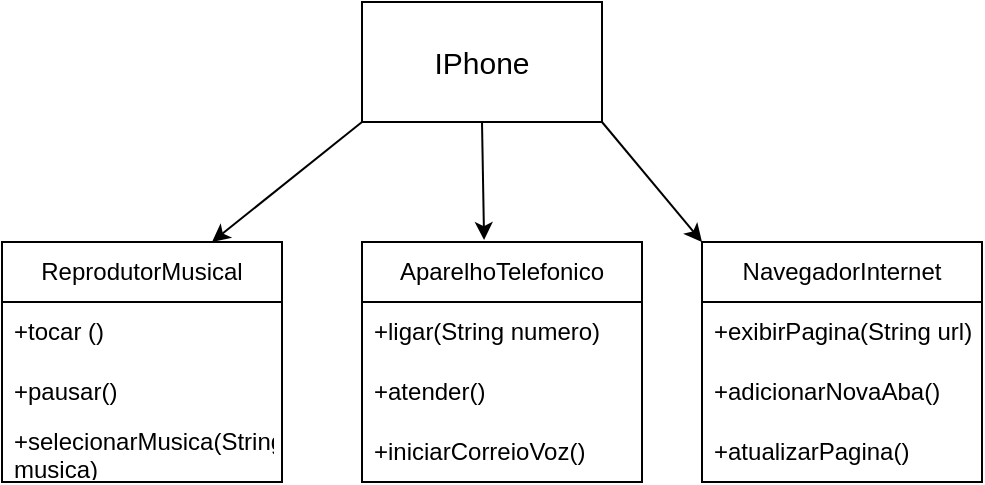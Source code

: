 <mxfile version="24.6.4" type="google">
  <diagram name="Página-1" id="3qUCZjx6SLiHWr88UrZ8">
    <mxGraphModel grid="1" page="1" gridSize="10" guides="1" tooltips="1" connect="1" arrows="1" fold="1" pageScale="1" pageWidth="827" pageHeight="1169" math="0" shadow="0">
      <root>
        <mxCell id="0" />
        <mxCell id="1" parent="0" />
        <mxCell id="HO_DkWF-VZZiRnF-auo7-1" value="&lt;font style=&quot;font-size: 15px;&quot;&gt;IPhone&lt;/font&gt;" style="rounded=0;whiteSpace=wrap;html=1;" vertex="1" parent="1">
          <mxGeometry x="210" y="30" width="120" height="60" as="geometry" />
        </mxCell>
        <mxCell id="HO_DkWF-VZZiRnF-auo7-3" value="ReprodutorMusical" style="swimlane;fontStyle=0;childLayout=stackLayout;horizontal=1;startSize=30;horizontalStack=0;resizeParent=1;resizeParentMax=0;resizeLast=0;collapsible=1;marginBottom=0;whiteSpace=wrap;html=1;" vertex="1" parent="1">
          <mxGeometry x="30" y="150" width="140" height="120" as="geometry" />
        </mxCell>
        <mxCell id="HO_DkWF-VZZiRnF-auo7-4" value="+tocar ()" style="text;strokeColor=none;fillColor=none;align=left;verticalAlign=middle;spacingLeft=4;spacingRight=4;overflow=hidden;points=[[0,0.5],[1,0.5]];portConstraint=eastwest;rotatable=0;whiteSpace=wrap;html=1;" vertex="1" parent="HO_DkWF-VZZiRnF-auo7-3">
          <mxGeometry y="30" width="140" height="30" as="geometry" />
        </mxCell>
        <mxCell id="HO_DkWF-VZZiRnF-auo7-5" value="+pausar()" style="text;strokeColor=none;fillColor=none;align=left;verticalAlign=middle;spacingLeft=4;spacingRight=4;overflow=hidden;points=[[0,0.5],[1,0.5]];portConstraint=eastwest;rotatable=0;whiteSpace=wrap;html=1;" vertex="1" parent="HO_DkWF-VZZiRnF-auo7-3">
          <mxGeometry y="60" width="140" height="30" as="geometry" />
        </mxCell>
        <mxCell id="HO_DkWF-VZZiRnF-auo7-6" value="+selecionarMusica(String musica)" style="text;strokeColor=none;fillColor=none;align=left;verticalAlign=middle;spacingLeft=4;spacingRight=4;overflow=hidden;points=[[0,0.5],[1,0.5]];portConstraint=eastwest;rotatable=0;whiteSpace=wrap;html=1;" vertex="1" parent="HO_DkWF-VZZiRnF-auo7-3">
          <mxGeometry y="90" width="140" height="30" as="geometry" />
        </mxCell>
        <mxCell id="HO_DkWF-VZZiRnF-auo7-7" value="AparelhoTelefonico" style="swimlane;fontStyle=0;childLayout=stackLayout;horizontal=1;startSize=30;horizontalStack=0;resizeParent=1;resizeParentMax=0;resizeLast=0;collapsible=1;marginBottom=0;whiteSpace=wrap;html=1;" vertex="1" parent="1">
          <mxGeometry x="210" y="150" width="140" height="120" as="geometry" />
        </mxCell>
        <mxCell id="HO_DkWF-VZZiRnF-auo7-8" value="+ligar(String numero)" style="text;strokeColor=none;fillColor=none;align=left;verticalAlign=middle;spacingLeft=4;spacingRight=4;overflow=hidden;points=[[0,0.5],[1,0.5]];portConstraint=eastwest;rotatable=0;whiteSpace=wrap;html=1;" vertex="1" parent="HO_DkWF-VZZiRnF-auo7-7">
          <mxGeometry y="30" width="140" height="30" as="geometry" />
        </mxCell>
        <mxCell id="HO_DkWF-VZZiRnF-auo7-9" value="+atender()" style="text;strokeColor=none;fillColor=none;align=left;verticalAlign=middle;spacingLeft=4;spacingRight=4;overflow=hidden;points=[[0,0.5],[1,0.5]];portConstraint=eastwest;rotatable=0;whiteSpace=wrap;html=1;" vertex="1" parent="HO_DkWF-VZZiRnF-auo7-7">
          <mxGeometry y="60" width="140" height="30" as="geometry" />
        </mxCell>
        <mxCell id="HO_DkWF-VZZiRnF-auo7-10" value="+iniciarCorreioVoz()" style="text;strokeColor=none;fillColor=none;align=left;verticalAlign=middle;spacingLeft=4;spacingRight=4;overflow=hidden;points=[[0,0.5],[1,0.5]];portConstraint=eastwest;rotatable=0;whiteSpace=wrap;html=1;" vertex="1" parent="HO_DkWF-VZZiRnF-auo7-7">
          <mxGeometry y="90" width="140" height="30" as="geometry" />
        </mxCell>
        <mxCell id="HO_DkWF-VZZiRnF-auo7-11" value="NavegadorInternet" style="swimlane;fontStyle=0;childLayout=stackLayout;horizontal=1;startSize=30;horizontalStack=0;resizeParent=1;resizeParentMax=0;resizeLast=0;collapsible=1;marginBottom=0;whiteSpace=wrap;html=1;" vertex="1" parent="1">
          <mxGeometry x="380" y="150" width="140" height="120" as="geometry" />
        </mxCell>
        <mxCell id="HO_DkWF-VZZiRnF-auo7-12" value="+exibirPagina(String url)" style="text;strokeColor=none;fillColor=none;align=left;verticalAlign=middle;spacingLeft=4;spacingRight=4;overflow=hidden;points=[[0,0.5],[1,0.5]];portConstraint=eastwest;rotatable=0;whiteSpace=wrap;html=1;" vertex="1" parent="HO_DkWF-VZZiRnF-auo7-11">
          <mxGeometry y="30" width="140" height="30" as="geometry" />
        </mxCell>
        <mxCell id="HO_DkWF-VZZiRnF-auo7-13" value="+adicionarNovaAba()" style="text;strokeColor=none;fillColor=none;align=left;verticalAlign=middle;spacingLeft=4;spacingRight=4;overflow=hidden;points=[[0,0.5],[1,0.5]];portConstraint=eastwest;rotatable=0;whiteSpace=wrap;html=1;" vertex="1" parent="HO_DkWF-VZZiRnF-auo7-11">
          <mxGeometry y="60" width="140" height="30" as="geometry" />
        </mxCell>
        <mxCell id="HO_DkWF-VZZiRnF-auo7-14" value="+atualizarPagina()" style="text;strokeColor=none;fillColor=none;align=left;verticalAlign=middle;spacingLeft=4;spacingRight=4;overflow=hidden;points=[[0,0.5],[1,0.5]];portConstraint=eastwest;rotatable=0;whiteSpace=wrap;html=1;" vertex="1" parent="HO_DkWF-VZZiRnF-auo7-11">
          <mxGeometry y="90" width="140" height="30" as="geometry" />
        </mxCell>
        <mxCell id="HO_DkWF-VZZiRnF-auo7-15" value="" style="endArrow=classic;html=1;rounded=0;exitX=1;exitY=1;exitDx=0;exitDy=0;entryX=0;entryY=0;entryDx=0;entryDy=0;" edge="1" parent="1" source="HO_DkWF-VZZiRnF-auo7-1" target="HO_DkWF-VZZiRnF-auo7-11">
          <mxGeometry width="50" height="50" relative="1" as="geometry">
            <mxPoint x="390" y="260" as="sourcePoint" />
            <mxPoint x="440" y="210" as="targetPoint" />
          </mxGeometry>
        </mxCell>
        <mxCell id="HO_DkWF-VZZiRnF-auo7-16" value="" style="endArrow=classic;html=1;rounded=0;entryX=0.436;entryY=-0.008;entryDx=0;entryDy=0;entryPerimeter=0;exitX=0.5;exitY=1;exitDx=0;exitDy=0;" edge="1" parent="1" source="HO_DkWF-VZZiRnF-auo7-1" target="HO_DkWF-VZZiRnF-auo7-7">
          <mxGeometry width="50" height="50" relative="1" as="geometry">
            <mxPoint x="390" y="260" as="sourcePoint" />
            <mxPoint x="440" y="210" as="targetPoint" />
          </mxGeometry>
        </mxCell>
        <mxCell id="HO_DkWF-VZZiRnF-auo7-17" value="" style="endArrow=classic;html=1;rounded=0;entryX=0.75;entryY=0;entryDx=0;entryDy=0;exitX=0;exitY=1;exitDx=0;exitDy=0;" edge="1" parent="1" source="HO_DkWF-VZZiRnF-auo7-1" target="HO_DkWF-VZZiRnF-auo7-3">
          <mxGeometry width="50" height="50" relative="1" as="geometry">
            <mxPoint x="390" y="260" as="sourcePoint" />
            <mxPoint x="440" y="210" as="targetPoint" />
          </mxGeometry>
        </mxCell>
      </root>
    </mxGraphModel>
  </diagram>
</mxfile>
